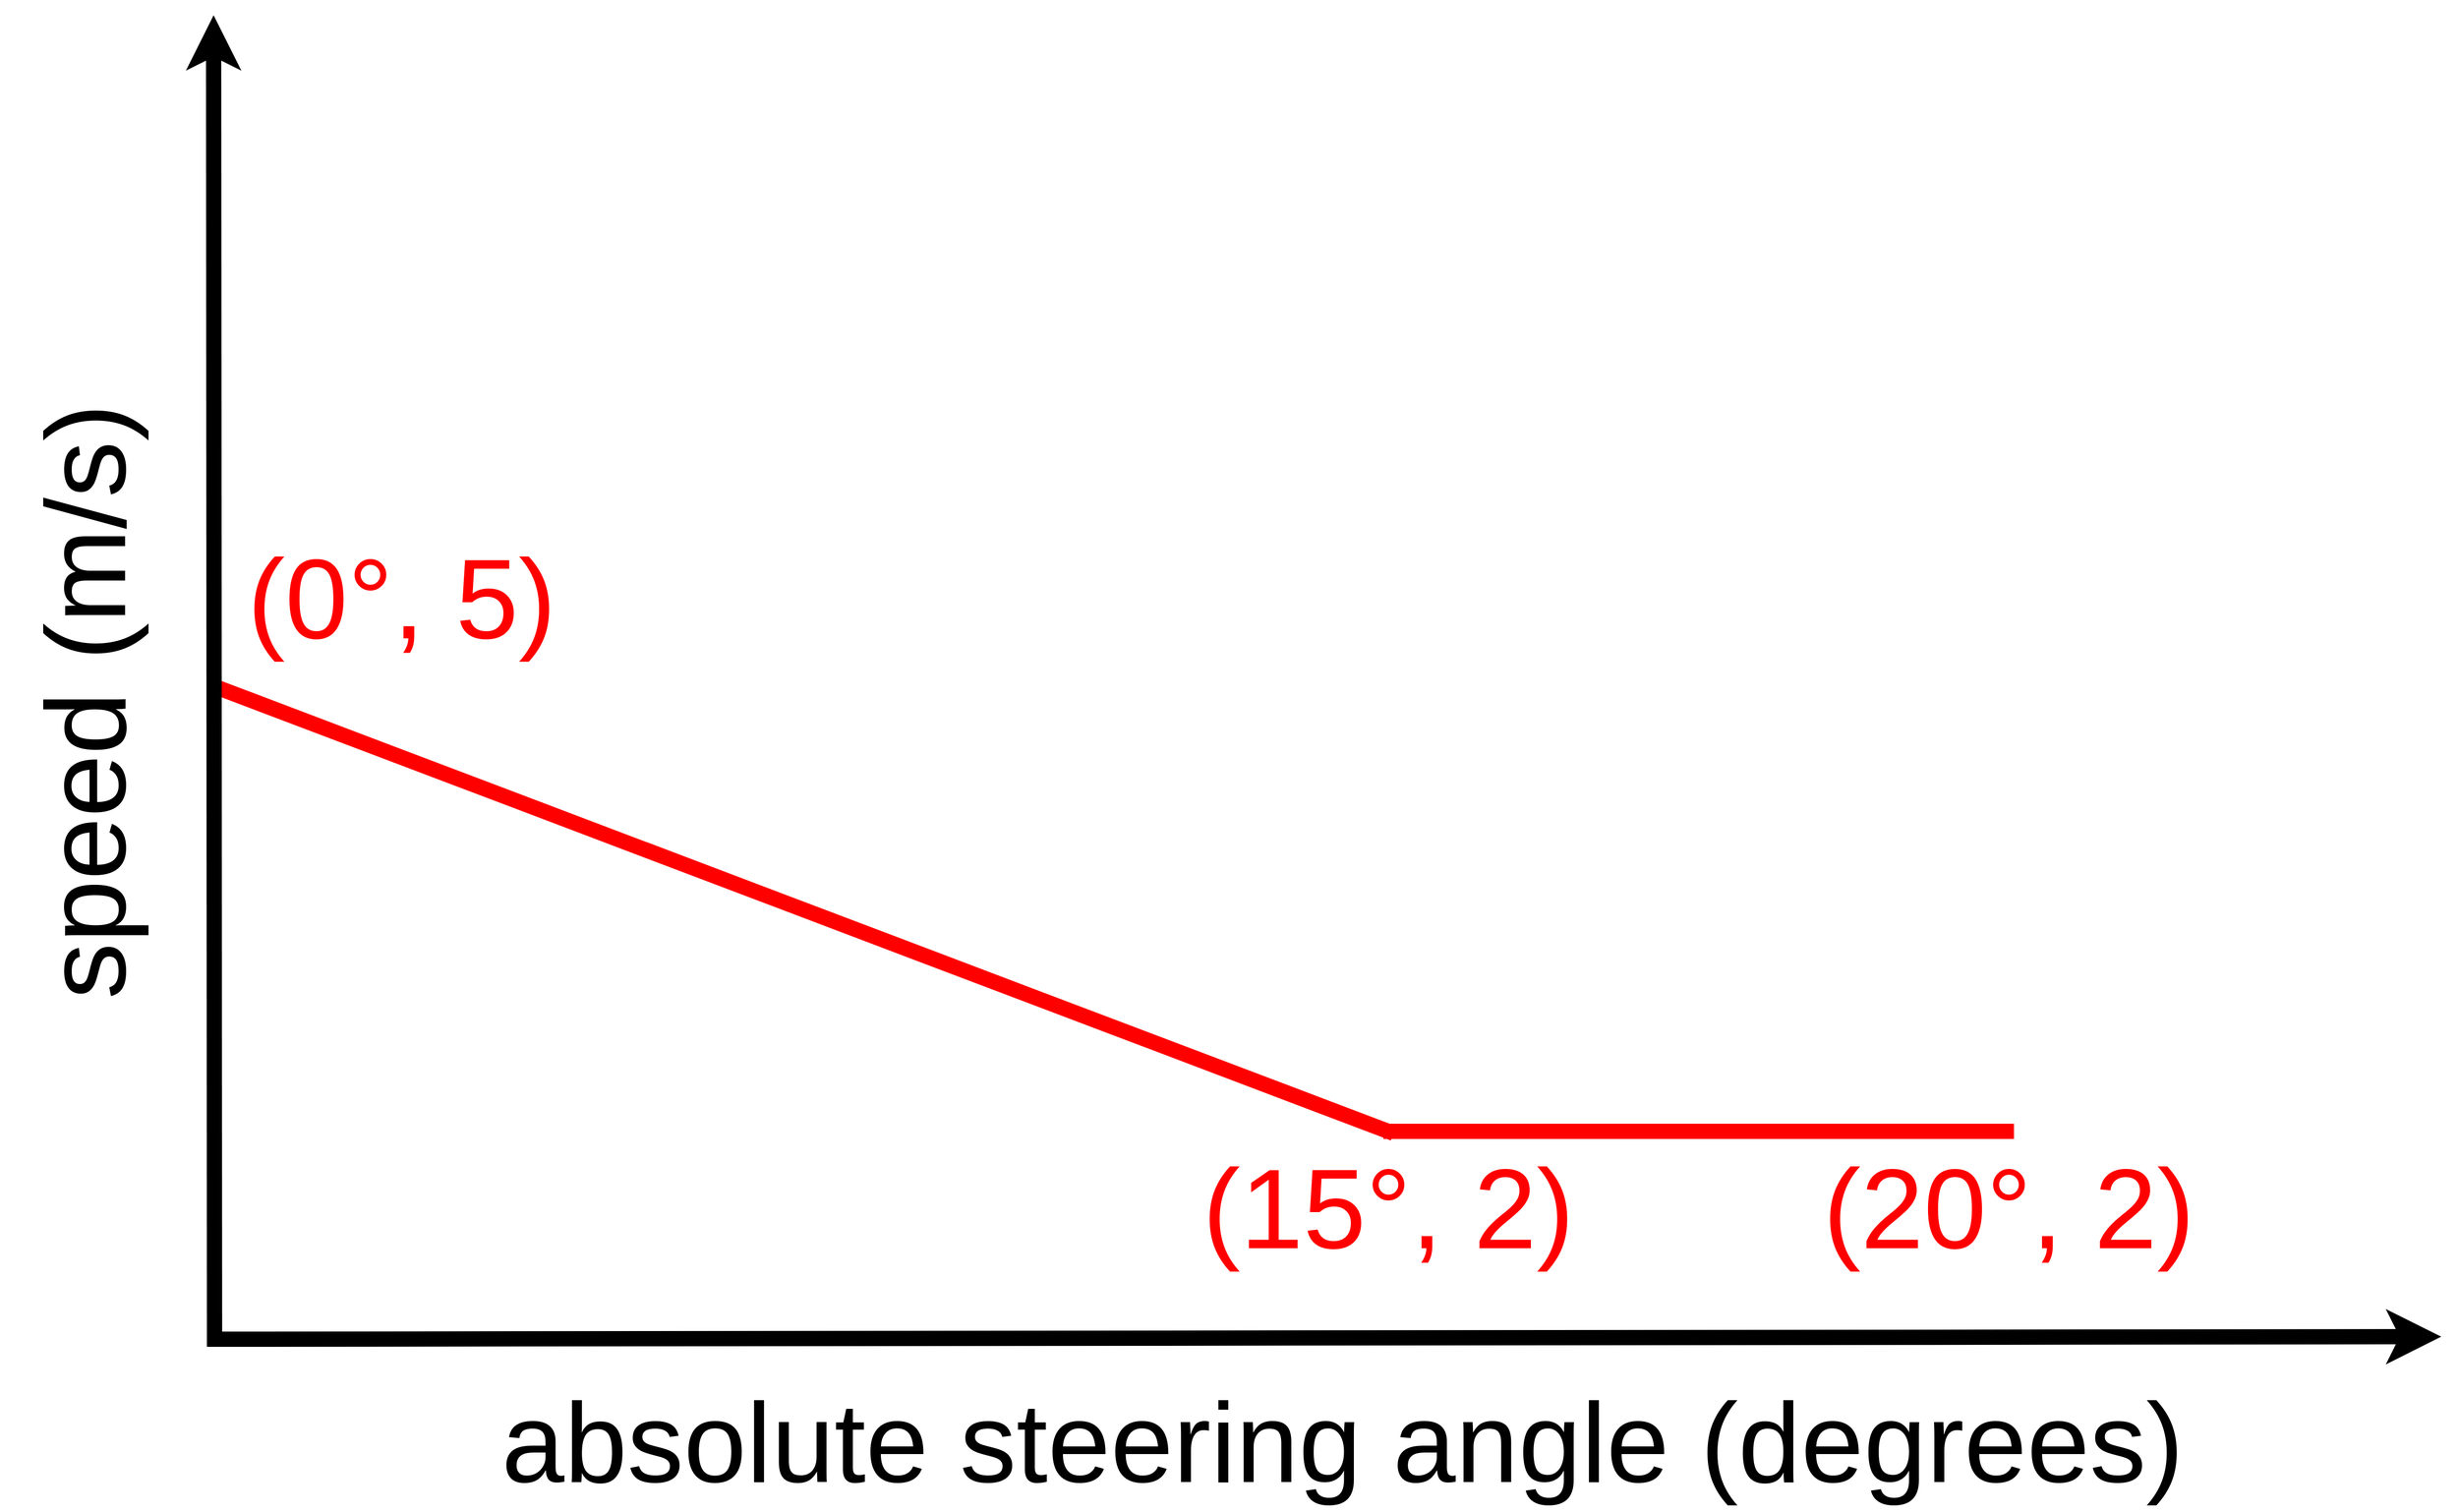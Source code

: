 <mxfile version="27.0.5">
  <diagram name="Page-1" id="Y3-bYl_E_LaDHOjntGiM">
    <mxGraphModel dx="4057" dy="3189" grid="1" gridSize="10" guides="1" tooltips="1" connect="1" arrows="1" fold="1" page="1" pageScale="1" pageWidth="850" pageHeight="1100" math="0" shadow="0">
      <root>
        <mxCell id="0" />
        <mxCell id="1" parent="0" />
        <mxCell id="nMdRVuOJrsOOcRR4vwzS-20" value="speed (m/s)" style="text;html=1;align=center;verticalAlign=middle;whiteSpace=wrap;rounded=0;fontColor=light-dark(#000000,#EDEDED);fontSize=111;rotation=-90;" parent="1" vertex="1">
          <mxGeometry x="250" y="650" width="790" height="30" as="geometry" />
        </mxCell>
        <mxCell id="nMdRVuOJrsOOcRR4vwzS-21" value="absolute steering angle (degrees)" style="text;html=1;align=center;verticalAlign=middle;whiteSpace=wrap;rounded=0;fontColor=light-dark(#000000,#EDEDED);fontSize=111;" parent="1" vertex="1">
          <mxGeometry x="940" y="1380" width="1880" height="30" as="geometry" />
        </mxCell>
        <mxCell id="nMdRVuOJrsOOcRR4vwzS-32" value="" style="endArrow=none;html=1;rounded=0;strokeWidth=15;fontColor=light-dark(#FF0000,#FF0000);strokeColor=light-dark(#FF0000,#FF0000);" parent="1" edge="1">
          <mxGeometry width="50" height="50" relative="1" as="geometry">
            <mxPoint x="770.003" y="650" as="sourcePoint" />
            <mxPoint x="1930" y="1090" as="targetPoint" />
          </mxGeometry>
        </mxCell>
        <mxCell id="nMdRVuOJrsOOcRR4vwzS-42" value="" style="endArrow=none;html=1;rounded=0;strokeWidth=15;fontColor=light-dark(#FF0000,#FF0000);strokeColor=light-dark(#FF0000,#FF0000);" parent="1" edge="1">
          <mxGeometry width="50" height="50" relative="1" as="geometry">
            <mxPoint x="1920.003" y="1088" as="sourcePoint" />
            <mxPoint x="2540" y="1088" as="targetPoint" />
          </mxGeometry>
        </mxCell>
        <mxCell id="nMdRVuOJrsOOcRR4vwzS-56" value="(0°, 5)" style="text;html=1;align=center;verticalAlign=middle;whiteSpace=wrap;rounded=0;fontColor=light-dark(#FF0000,#FF0000);fontSize=111;rotation=0;" parent="1" vertex="1">
          <mxGeometry x="560" y="550" width="790" height="30" as="geometry" />
        </mxCell>
        <mxCell id="nMdRVuOJrsOOcRR4vwzS-57" value="(15°, 2)" style="text;html=1;align=center;verticalAlign=middle;whiteSpace=wrap;rounded=0;fontColor=light-dark(#FF0000,#FF0000);fontSize=111;rotation=0;" parent="1" vertex="1">
          <mxGeometry x="1530" y="1150" width="790" height="30" as="geometry" />
        </mxCell>
        <mxCell id="nMdRVuOJrsOOcRR4vwzS-15" value="" style="endArrow=classic;html=1;rounded=0;strokeWidth=15;" parent="1" edge="1">
          <mxGeometry width="50" height="50" relative="1" as="geometry">
            <mxPoint x="770.913" y="1300" as="sourcePoint" />
            <mxPoint x="770" y="-10" as="targetPoint" />
          </mxGeometry>
        </mxCell>
        <mxCell id="nMdRVuOJrsOOcRR4vwzS-24" value="" style="endArrow=classic;html=1;rounded=0;strokeWidth=15;" parent="1" edge="1">
          <mxGeometry width="50" height="50" relative="1" as="geometry">
            <mxPoint x="763.893" y="1292.52" as="sourcePoint" />
            <mxPoint x="2960" y="1290" as="targetPoint" />
          </mxGeometry>
        </mxCell>
        <mxCell id="iXepMsfafrlwwKKqsX9Z-1" value="(20°, 2)" style="text;html=1;align=center;verticalAlign=middle;whiteSpace=wrap;rounded=0;fontColor=light-dark(#FF0000,#FF0000);fontSize=111;rotation=0;" vertex="1" parent="1">
          <mxGeometry x="2140" y="1150" width="790" height="30" as="geometry" />
        </mxCell>
      </root>
    </mxGraphModel>
  </diagram>
</mxfile>
